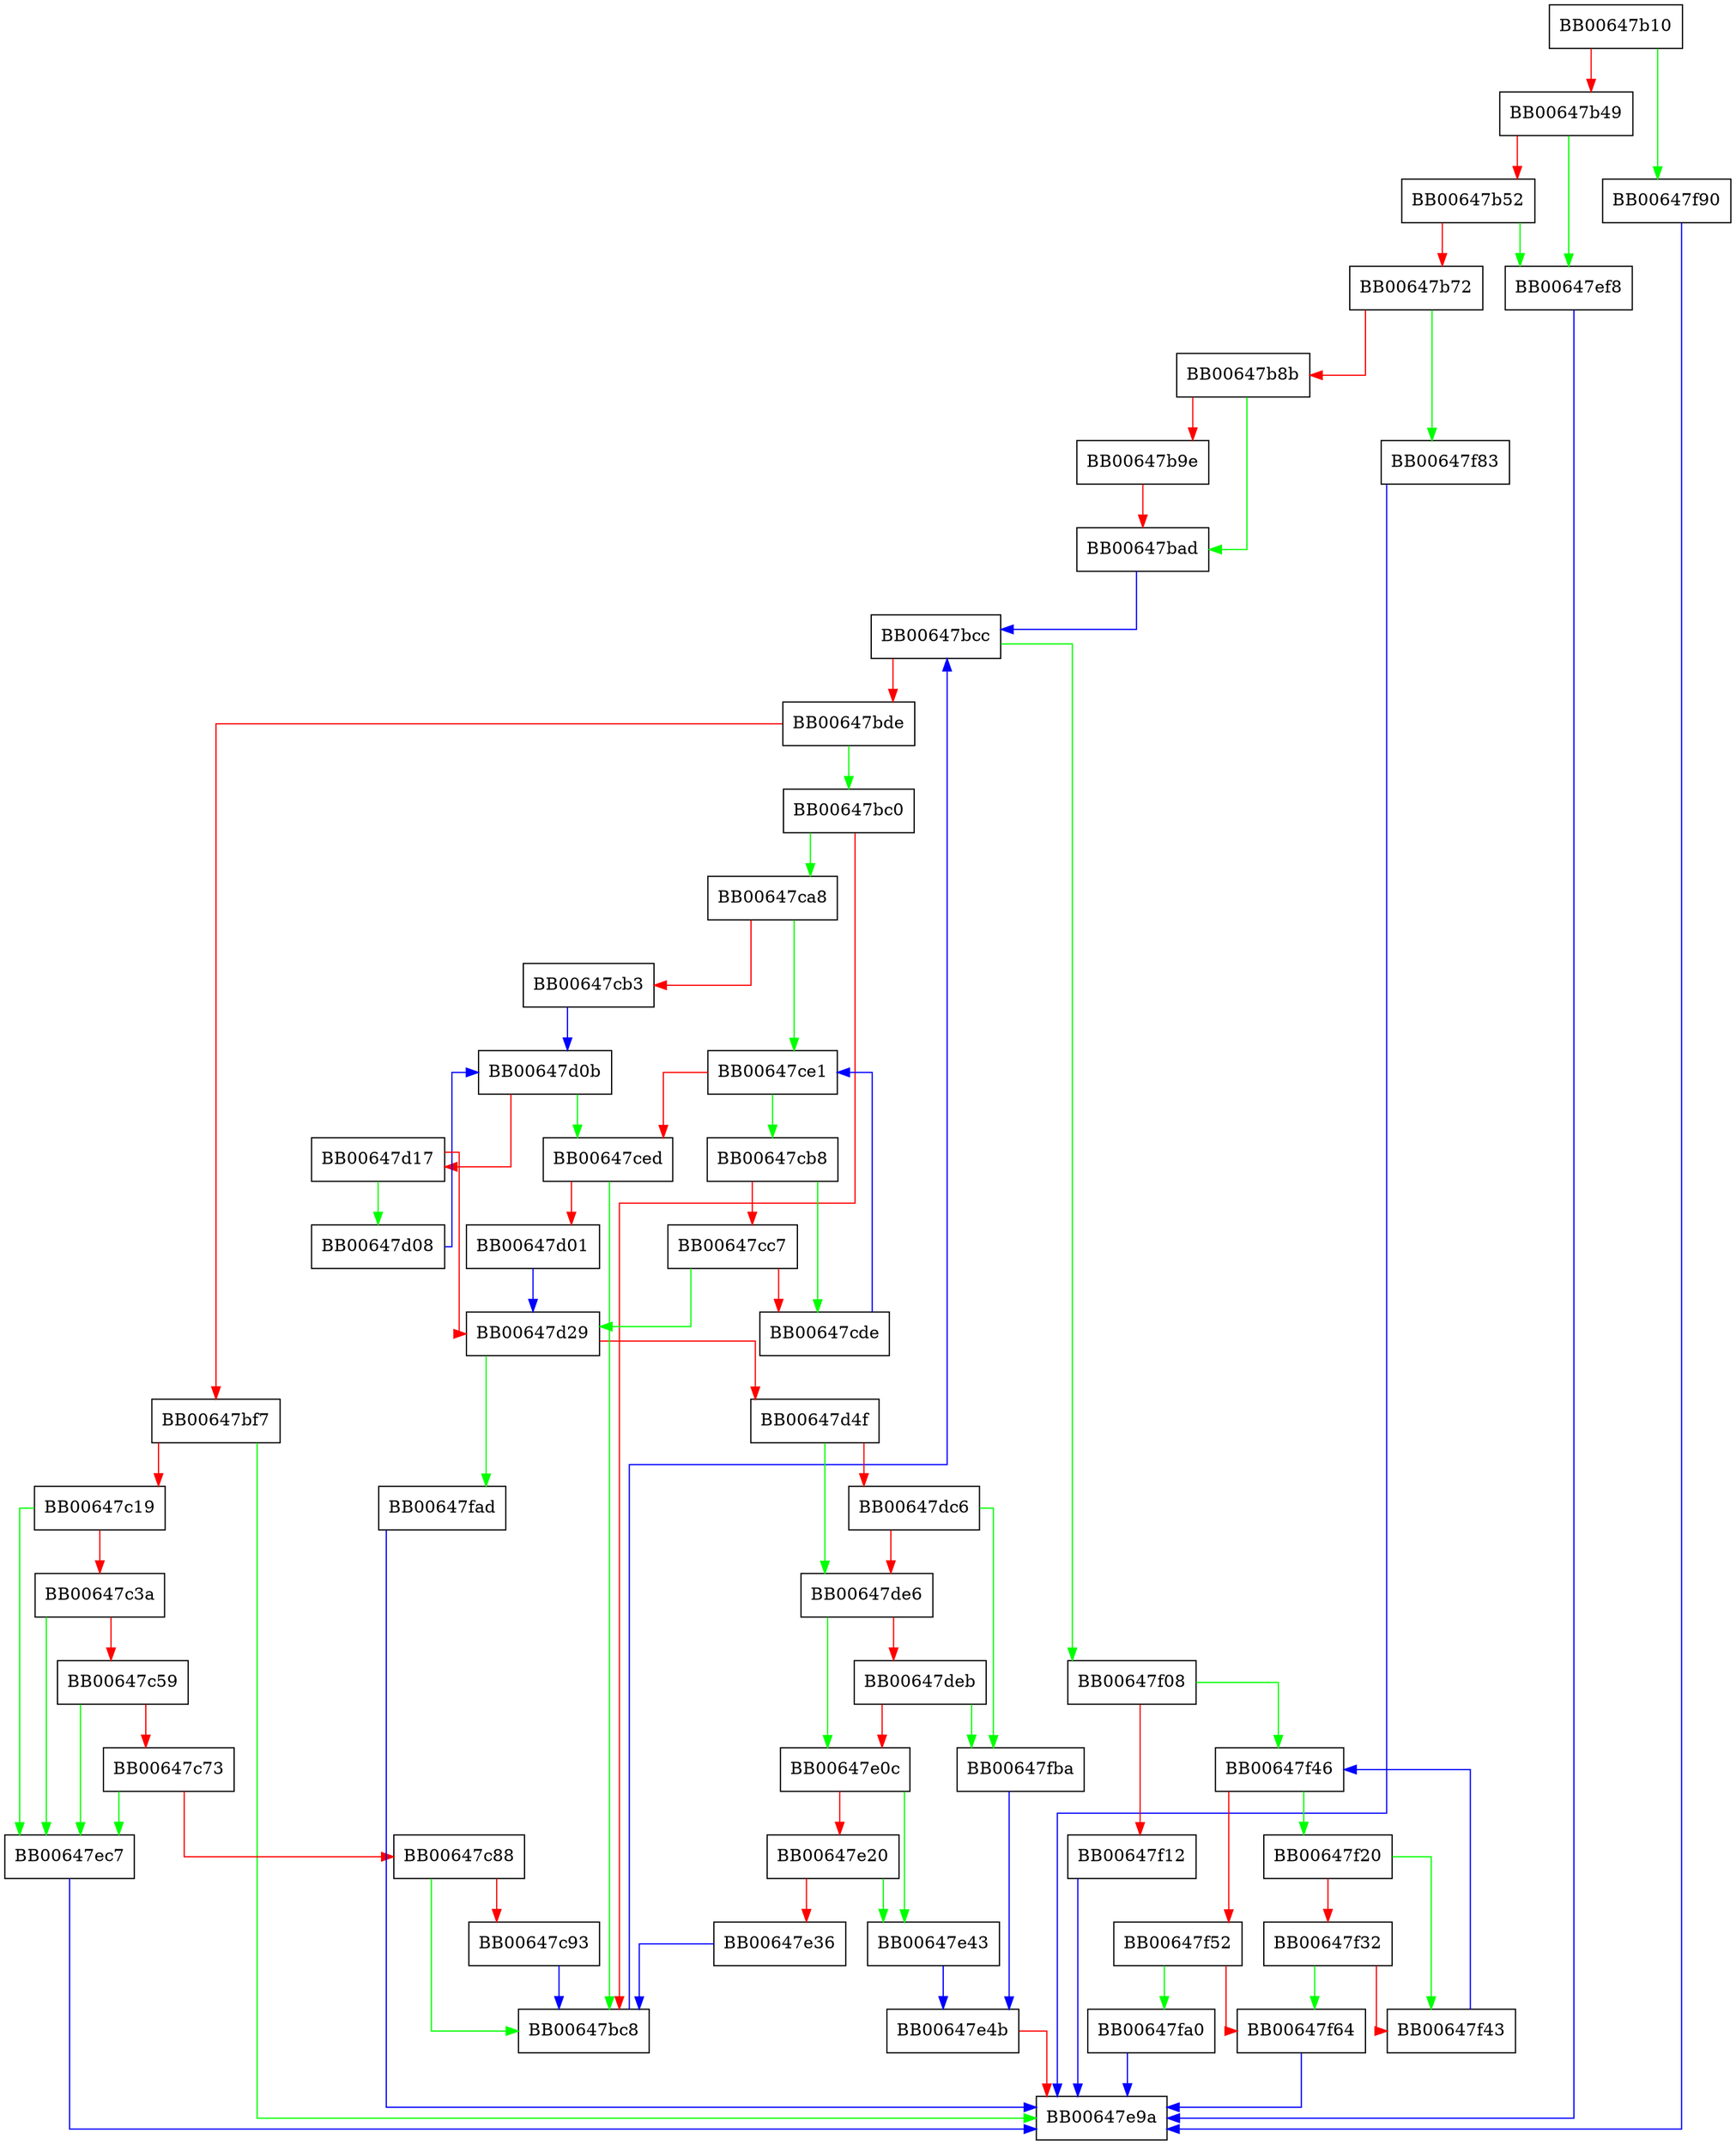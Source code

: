 digraph SRP_VBASE_init {
  node [shape="box"];
  graph [splines=ortho];
  BB00647b10 -> BB00647f90 [color="green"];
  BB00647b10 -> BB00647b49 [color="red"];
  BB00647b49 -> BB00647ef8 [color="green"];
  BB00647b49 -> BB00647b52 [color="red"];
  BB00647b52 -> BB00647ef8 [color="green"];
  BB00647b52 -> BB00647b72 [color="red"];
  BB00647b72 -> BB00647f83 [color="green"];
  BB00647b72 -> BB00647b8b [color="red"];
  BB00647b8b -> BB00647bad [color="green"];
  BB00647b8b -> BB00647b9e [color="red"];
  BB00647b9e -> BB00647bad [color="red"];
  BB00647bad -> BB00647bcc [color="blue"];
  BB00647bc0 -> BB00647ca8 [color="green"];
  BB00647bc0 -> BB00647bc8 [color="red"];
  BB00647bc8 -> BB00647bcc [color="blue"];
  BB00647bcc -> BB00647f08 [color="green"];
  BB00647bcc -> BB00647bde [color="red"];
  BB00647bde -> BB00647bc0 [color="green"];
  BB00647bde -> BB00647bf7 [color="red"];
  BB00647bf7 -> BB00647e9a [color="green"];
  BB00647bf7 -> BB00647c19 [color="red"];
  BB00647c19 -> BB00647ec7 [color="green"];
  BB00647c19 -> BB00647c3a [color="red"];
  BB00647c3a -> BB00647ec7 [color="green"];
  BB00647c3a -> BB00647c59 [color="red"];
  BB00647c59 -> BB00647ec7 [color="green"];
  BB00647c59 -> BB00647c73 [color="red"];
  BB00647c73 -> BB00647ec7 [color="green"];
  BB00647c73 -> BB00647c88 [color="red"];
  BB00647c88 -> BB00647bc8 [color="green"];
  BB00647c88 -> BB00647c93 [color="red"];
  BB00647c93 -> BB00647bc8 [color="blue"];
  BB00647ca8 -> BB00647ce1 [color="green"];
  BB00647ca8 -> BB00647cb3 [color="red"];
  BB00647cb3 -> BB00647d0b [color="blue"];
  BB00647cb8 -> BB00647cde [color="green"];
  BB00647cb8 -> BB00647cc7 [color="red"];
  BB00647cc7 -> BB00647d29 [color="green"];
  BB00647cc7 -> BB00647cde [color="red"];
  BB00647cde -> BB00647ce1 [color="blue"];
  BB00647ce1 -> BB00647cb8 [color="green"];
  BB00647ce1 -> BB00647ced [color="red"];
  BB00647ced -> BB00647bc8 [color="green"];
  BB00647ced -> BB00647d01 [color="red"];
  BB00647d01 -> BB00647d29 [color="blue"];
  BB00647d08 -> BB00647d0b [color="blue"];
  BB00647d0b -> BB00647ced [color="green"];
  BB00647d0b -> BB00647d17 [color="red"];
  BB00647d17 -> BB00647d08 [color="green"];
  BB00647d17 -> BB00647d29 [color="red"];
  BB00647d29 -> BB00647fad [color="green"];
  BB00647d29 -> BB00647d4f [color="red"];
  BB00647d4f -> BB00647de6 [color="green"];
  BB00647d4f -> BB00647dc6 [color="red"];
  BB00647dc6 -> BB00647fba [color="green"];
  BB00647dc6 -> BB00647de6 [color="red"];
  BB00647de6 -> BB00647e0c [color="green"];
  BB00647de6 -> BB00647deb [color="red"];
  BB00647deb -> BB00647fba [color="green"];
  BB00647deb -> BB00647e0c [color="red"];
  BB00647e0c -> BB00647e43 [color="green"];
  BB00647e0c -> BB00647e20 [color="red"];
  BB00647e20 -> BB00647e43 [color="green"];
  BB00647e20 -> BB00647e36 [color="red"];
  BB00647e36 -> BB00647bc8 [color="blue"];
  BB00647e43 -> BB00647e4b [color="blue"];
  BB00647e4b -> BB00647e9a [color="red"];
  BB00647ec7 -> BB00647e9a [color="blue"];
  BB00647ef8 -> BB00647e9a [color="blue"];
  BB00647f08 -> BB00647f46 [color="green"];
  BB00647f08 -> BB00647f12 [color="red"];
  BB00647f12 -> BB00647e9a [color="blue"];
  BB00647f20 -> BB00647f43 [color="green"];
  BB00647f20 -> BB00647f32 [color="red"];
  BB00647f32 -> BB00647f64 [color="green"];
  BB00647f32 -> BB00647f43 [color="red"];
  BB00647f43 -> BB00647f46 [color="blue"];
  BB00647f46 -> BB00647f20 [color="green"];
  BB00647f46 -> BB00647f52 [color="red"];
  BB00647f52 -> BB00647fa0 [color="green"];
  BB00647f52 -> BB00647f64 [color="red"];
  BB00647f64 -> BB00647e9a [color="blue"];
  BB00647f83 -> BB00647e9a [color="blue"];
  BB00647f90 -> BB00647e9a [color="blue"];
  BB00647fa0 -> BB00647e9a [color="blue"];
  BB00647fad -> BB00647e9a [color="blue"];
  BB00647fba -> BB00647e4b [color="blue"];
}